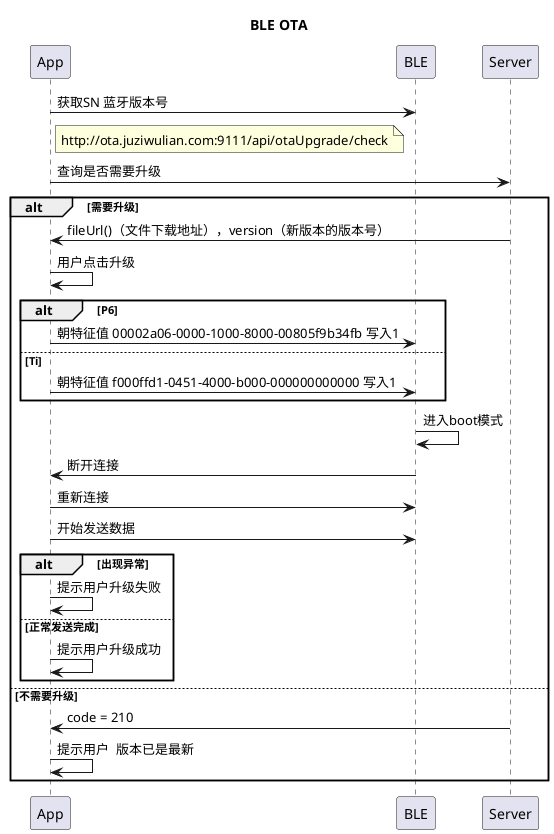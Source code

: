 @startuml
title  BLE OTA
    App->BLE:  获取SN 蓝牙版本号
    note right of App:http://ota.juziwulian.com:9111/api/otaUpgrade/check
    App->Server: 查询是否需要升级

    alt 需要升级
        Server->App: fileUrl()（文件下载地址），version（新版本的版本号）
        App->App: 用户点击升级

        alt  P6
            App->BLE:朝特征值 00002a06-0000-1000-8000-00805f9b34fb 写入1
        else Ti
            App->BLE:朝特征值 f000ffd1-0451-4000-b000-000000000000 写入1
        end
        BLE->BLE: 进入boot模式
        BLE->App: 断开连接
        App->BLE: 重新连接
        App->BLE: 开始发送数据
        alt  出现异常
            App->App:提示用户升级失败
        else 正常发送完成
            App->App:提示用户升级成功
        end
    else  不需要升级
        Server->App: code = 210
         App->App: 提示用户  版本已是最新
    end



@enduml
